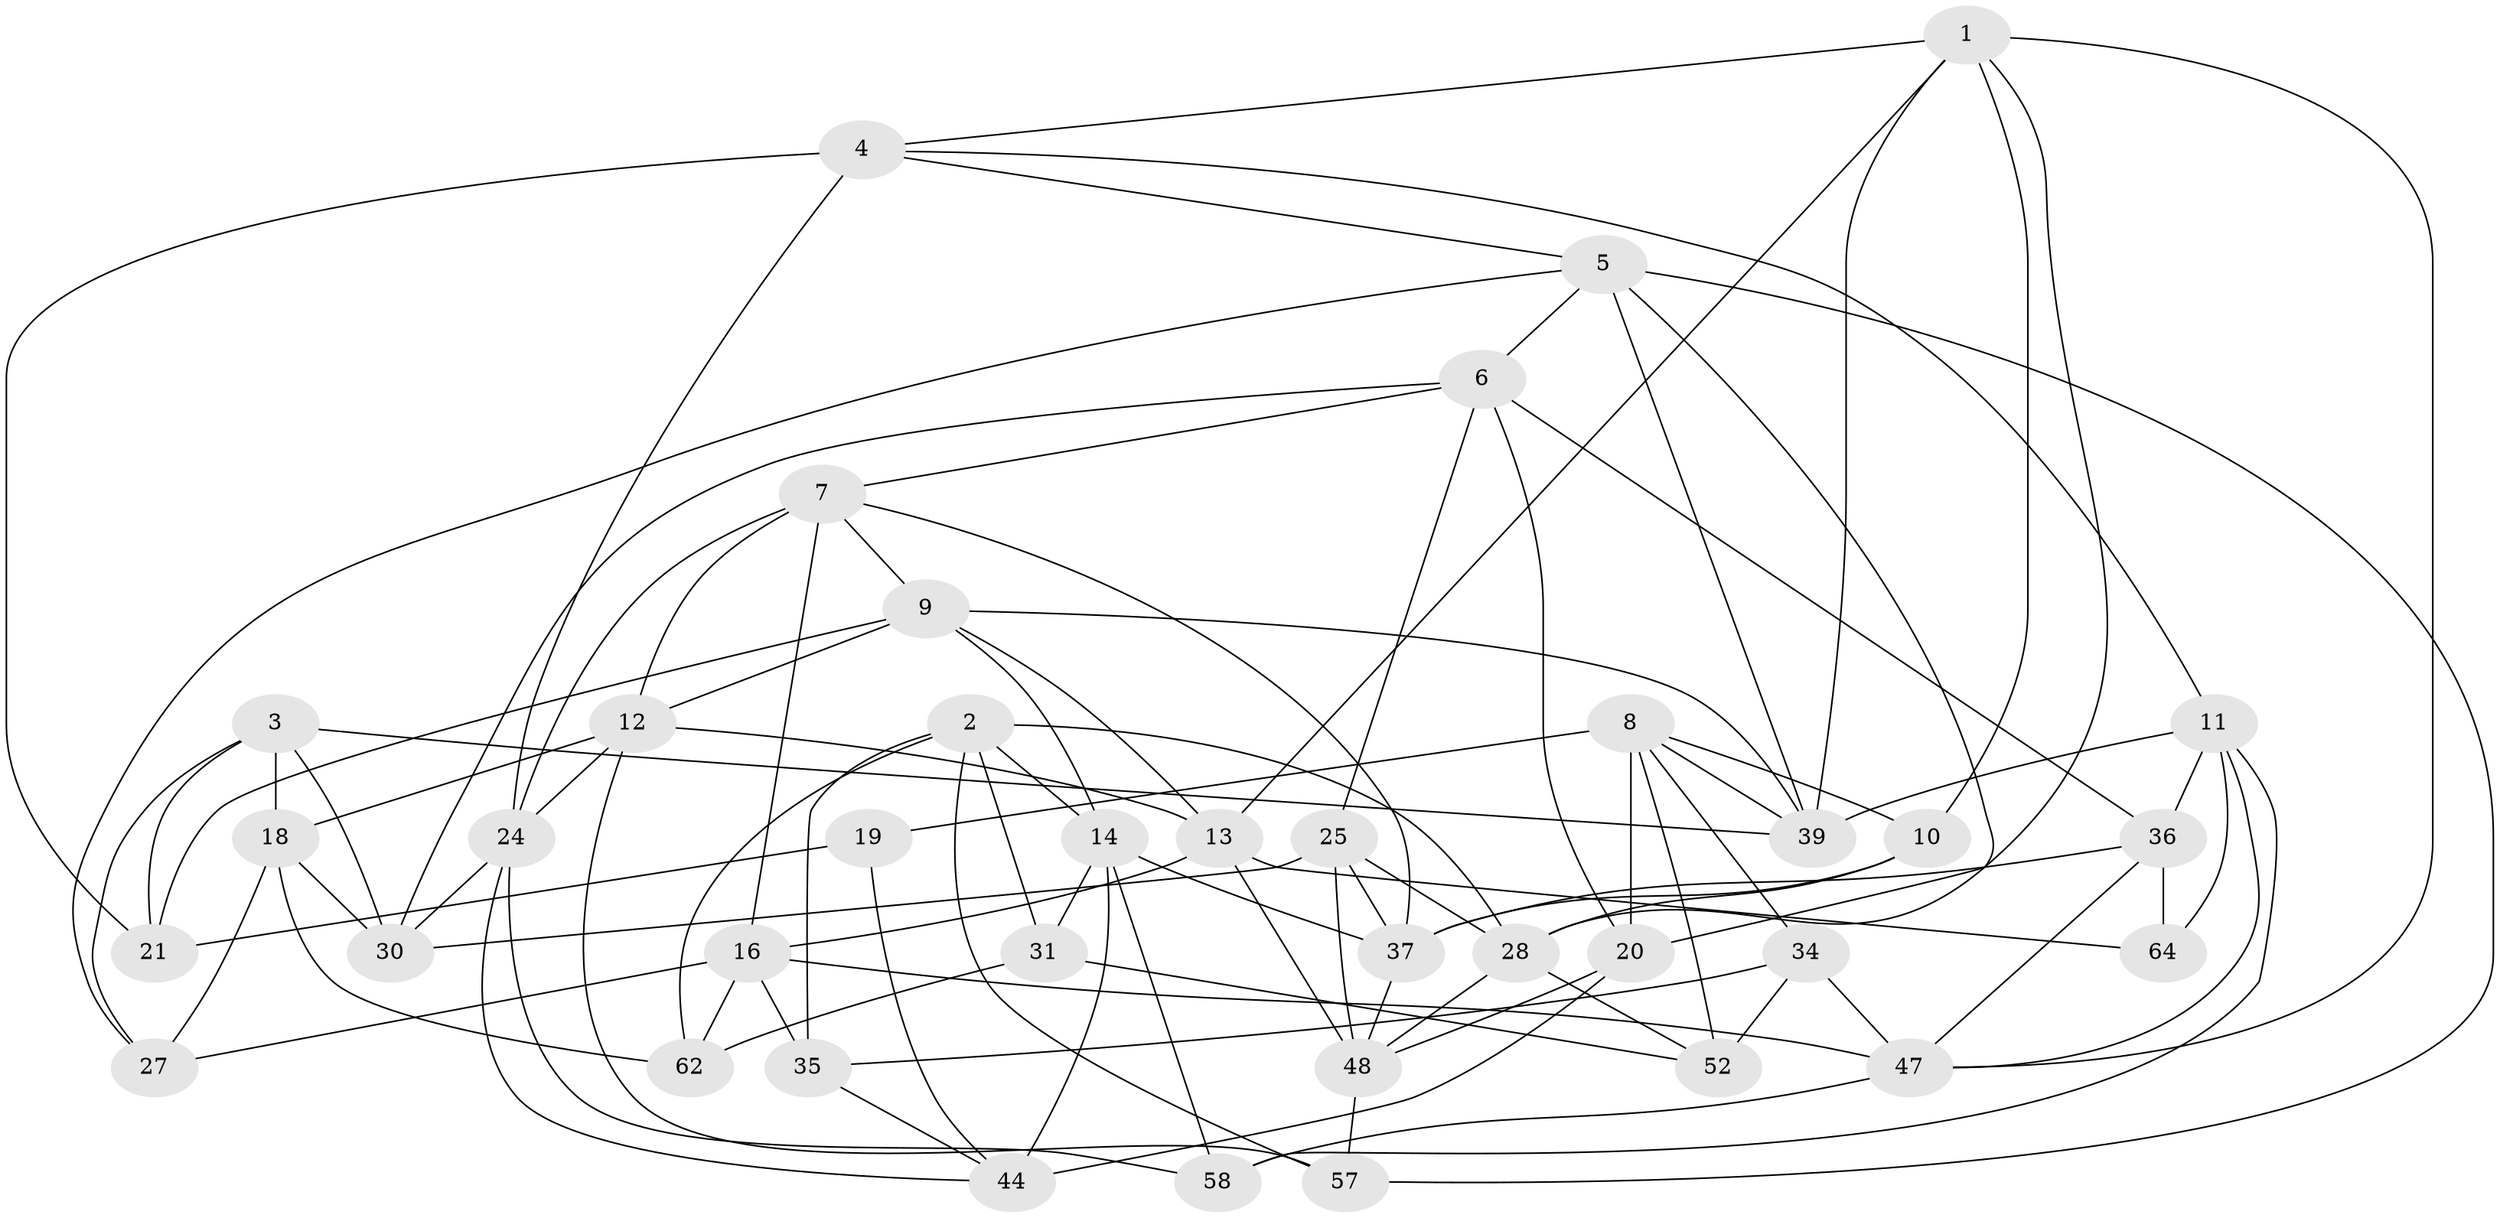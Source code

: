 // original degree distribution, {4: 1.0}
// Generated by graph-tools (version 1.1) at 2025/42/03/06/25 10:42:24]
// undirected, 38 vertices, 97 edges
graph export_dot {
graph [start="1"]
  node [color=gray90,style=filled];
  1 [super="+17"];
  2 [super="+23"];
  3 [super="+40"];
  4 [super="+15"];
  5 [super="+33"];
  6 [super="+50"];
  7 [super="+53"];
  8 [super="+60"];
  9 [super="+55"];
  10;
  11 [super="+49"];
  12 [super="+45"];
  13 [super="+42"];
  14 [super="+29"];
  16 [super="+22"];
  18 [super="+43"];
  19;
  20 [super="+59"];
  21 [super="+26"];
  24 [super="+38"];
  25 [super="+46"];
  27;
  28 [super="+32"];
  30 [super="+41"];
  31;
  34;
  35;
  36 [super="+61"];
  37 [super="+65"];
  39 [super="+56"];
  44 [super="+54"];
  47 [super="+63"];
  48 [super="+51"];
  52;
  57;
  58;
  62;
  64;
  1 -- 10;
  1 -- 4;
  1 -- 47;
  1 -- 28;
  1 -- 13;
  1 -- 39;
  2 -- 35;
  2 -- 62;
  2 -- 57;
  2 -- 14;
  2 -- 31;
  2 -- 28;
  3 -- 18 [weight=2];
  3 -- 27;
  3 -- 39;
  3 -- 21;
  3 -- 30;
  4 -- 21 [weight=2];
  4 -- 11;
  4 -- 24;
  4 -- 5;
  5 -- 39;
  5 -- 6;
  5 -- 57;
  5 -- 27;
  5 -- 20;
  6 -- 20;
  6 -- 30;
  6 -- 36;
  6 -- 7;
  6 -- 25;
  7 -- 12;
  7 -- 37;
  7 -- 9;
  7 -- 16;
  7 -- 24;
  8 -- 20;
  8 -- 34;
  8 -- 10;
  8 -- 19;
  8 -- 52;
  8 -- 39;
  9 -- 12;
  9 -- 21;
  9 -- 14;
  9 -- 39;
  9 -- 13;
  10 -- 28;
  10 -- 37;
  11 -- 58;
  11 -- 64;
  11 -- 36;
  11 -- 39;
  11 -- 47;
  12 -- 24;
  12 -- 57;
  12 -- 18;
  12 -- 13;
  13 -- 64;
  13 -- 16;
  13 -- 48;
  14 -- 31;
  14 -- 58;
  14 -- 37;
  14 -- 44;
  16 -- 62;
  16 -- 47;
  16 -- 27;
  16 -- 35;
  18 -- 62;
  18 -- 27;
  18 -- 30;
  19 -- 44;
  19 -- 21 [weight=2];
  20 -- 48;
  20 -- 44 [weight=2];
  24 -- 58;
  24 -- 30;
  24 -- 44;
  25 -- 48;
  25 -- 37;
  25 -- 30 [weight=2];
  25 -- 28;
  28 -- 48;
  28 -- 52;
  31 -- 52;
  31 -- 62;
  34 -- 35;
  34 -- 52;
  34 -- 47;
  35 -- 44;
  36 -- 37;
  36 -- 64 [weight=2];
  36 -- 47;
  37 -- 48;
  47 -- 58;
  48 -- 57;
}
